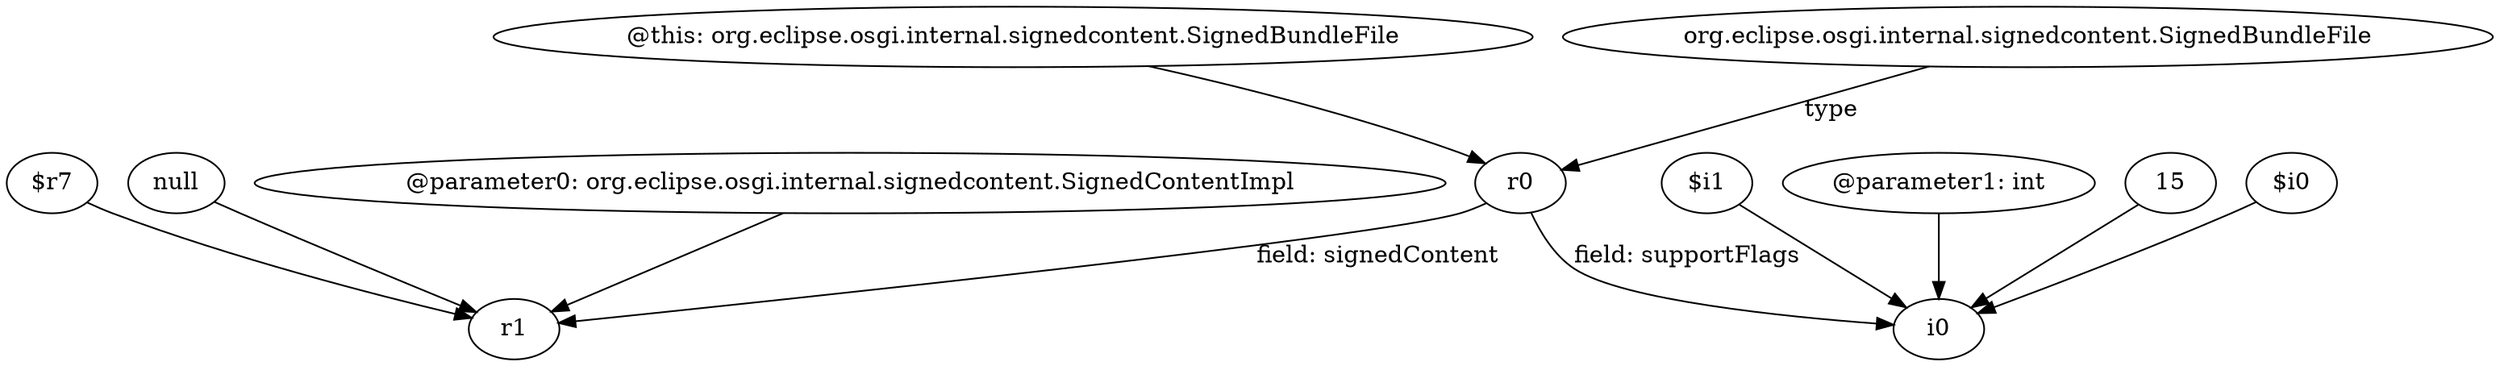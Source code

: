 digraph g {
0[label="@parameter1: int"]
1[label="i0"]
0->1[label=""]
2[label="@this: org.eclipse.osgi.internal.signedcontent.SignedBundleFile"]
3[label="r0"]
2->3[label=""]
3->1[label="field: supportFlags"]
4[label="org.eclipse.osgi.internal.signedcontent.SignedBundleFile"]
4->3[label="type"]
5[label="$r7"]
6[label="r1"]
5->6[label=""]
3->6[label="field: signedContent"]
7[label="15"]
7->1[label=""]
8[label="$i0"]
8->1[label=""]
9[label="null"]
9->6[label=""]
10[label="@parameter0: org.eclipse.osgi.internal.signedcontent.SignedContentImpl"]
10->6[label=""]
11[label="$i1"]
11->1[label=""]
}